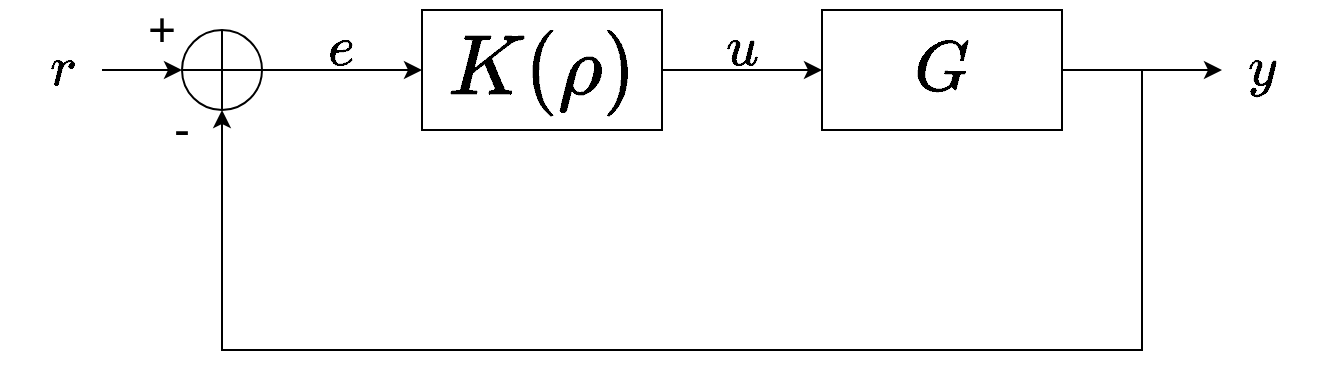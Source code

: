 <mxfile version="13.4.5" type="device"><diagram name="Page-1" id="7e0a89b8-554c-2b80-1dc8-d5c74ca68de4"><mxGraphModel dx="852" dy="494" grid="1" gridSize="10" guides="1" tooltips="1" connect="1" arrows="1" fold="1" page="1" pageScale="1" pageWidth="1100" pageHeight="850" background="#ffffff" math="1" shadow="0"><root><mxCell id="0"/><mxCell id="1" parent="0"/><mxCell id="3ZV7kM7fVkvnJnNrYBww-2" style="edgeStyle=orthogonalEdgeStyle;rounded=0;orthogonalLoop=1;jettySize=auto;html=1;entryX=0.5;entryY=1;entryDx=0;entryDy=0;entryPerimeter=0;" parent="1" source="6tqm29J843aVdE12hI8K-1" target="6tqm29J843aVdE12hI8K-2" edge="1"><mxGeometry relative="1" as="geometry"><mxPoint x="620" y="330" as="targetPoint"/><Array as="points"><mxPoint x="640" y="120"/><mxPoint x="640" y="260"/><mxPoint x="180" y="260"/></Array></mxGeometry></mxCell><mxCell id="6tqm29J843aVdE12hI8K-1" value="&lt;font style=&quot;font-size: 30px&quot;&gt;$$G$$&lt;/font&gt;" style="rounded=0;whiteSpace=wrap;html=1;" parent="1" vertex="1"><mxGeometry x="480" y="90" width="120" height="60" as="geometry"/></mxCell><mxCell id="3ZV7kM7fVkvnJnNrYBww-14" style="edgeStyle=orthogonalEdgeStyle;rounded=0;orthogonalLoop=1;jettySize=auto;html=1;entryX=0;entryY=0.5;entryDx=0;entryDy=0;" parent="1" source="6tqm29J843aVdE12hI8K-2" target="3ZV7kM7fVkvnJnNrYBww-3" edge="1"><mxGeometry relative="1" as="geometry"><mxPoint x="280" y="120" as="targetPoint"/></mxGeometry></mxCell><mxCell id="6tqm29J843aVdE12hI8K-2" value="" style="verticalLabelPosition=bottom;verticalAlign=top;html=1;shape=mxgraph.flowchart.summing_function;" parent="1" vertex="1"><mxGeometry x="160" y="100" width="40" height="40" as="geometry"/></mxCell><mxCell id="6tqm29J843aVdE12hI8K-13" value="" style="edgeStyle=orthogonalEdgeStyle;rounded=0;orthogonalLoop=1;jettySize=auto;html=1;" parent="1" source="6tqm29J843aVdE12hI8K-12" target="6tqm29J843aVdE12hI8K-2" edge="1"><mxGeometry relative="1" as="geometry"/></mxCell><mxCell id="6tqm29J843aVdE12hI8K-12" value="&lt;span style=&quot;font-size: 24px&quot;&gt;$$r$$&lt;/span&gt;" style="text;html=1;strokeColor=none;fillColor=none;align=center;verticalAlign=middle;whiteSpace=wrap;rounded=0;" parent="1" vertex="1"><mxGeometry x="80" y="110" width="40" height="20" as="geometry"/></mxCell><mxCell id="6tqm29J843aVdE12hI8K-16" value="&lt;font style=&quot;font-size: 24px&quot;&gt;+&lt;/font&gt;" style="text;html=1;strokeColor=none;fillColor=none;align=center;verticalAlign=middle;whiteSpace=wrap;rounded=0;" parent="1" vertex="1"><mxGeometry x="130" y="90" width="40" height="20" as="geometry"/></mxCell><mxCell id="6tqm29J843aVdE12hI8K-17" value="&lt;font style=&quot;font-size: 24px&quot;&gt;-&lt;/font&gt;" style="text;html=1;strokeColor=none;fillColor=none;align=center;verticalAlign=middle;whiteSpace=wrap;rounded=0;" parent="1" vertex="1"><mxGeometry x="140" y="140" width="40" height="20" as="geometry"/></mxCell><mxCell id="XE8uQ85OBNO9tf1OL8e2-5" value="" style="edgeStyle=orthogonalEdgeStyle;rounded=0;orthogonalLoop=1;jettySize=auto;html=1;exitX=1;exitY=0.5;exitDx=0;exitDy=0;" parent="1" source="3ZV7kM7fVkvnJnNrYBww-3" target="6tqm29J843aVdE12hI8K-1" edge="1"><mxGeometry relative="1" as="geometry"><mxPoint x="540" y="120" as="sourcePoint"/></mxGeometry></mxCell><mxCell id="3ZV7kM7fVkvnJnNrYBww-3" value="&lt;font style=&quot;font-size: 36px&quot;&gt;$$K(\rho)$$&lt;/font&gt;" style="rounded=0;whiteSpace=wrap;html=1;" parent="1" vertex="1"><mxGeometry x="280" y="90" width="120" height="60" as="geometry"/></mxCell><mxCell id="3ZV7kM7fVkvnJnNrYBww-8" value="&lt;span style=&quot;font-size: 24px&quot;&gt;$$e$$&lt;/span&gt;" style="text;html=1;strokeColor=none;fillColor=none;align=center;verticalAlign=middle;whiteSpace=wrap;rounded=0;" parent="1" vertex="1"><mxGeometry x="220" y="100" width="40" height="20" as="geometry"/></mxCell><mxCell id="3ZV7kM7fVkvnJnNrYBww-11" value="&lt;span style=&quot;font-size: 24px&quot;&gt;$$u$$&lt;/span&gt;" style="text;html=1;strokeColor=none;fillColor=none;align=center;verticalAlign=middle;whiteSpace=wrap;rounded=0;" parent="1" vertex="1"><mxGeometry x="420" y="100" width="40" height="20" as="geometry"/></mxCell><mxCell id="3ZV7kM7fVkvnJnNrYBww-12" value="&lt;span style=&quot;font-size: 24px&quot;&gt;$$y$$&lt;/span&gt;" style="text;html=1;strokeColor=none;fillColor=none;align=center;verticalAlign=middle;whiteSpace=wrap;rounded=0;" parent="1" vertex="1"><mxGeometry x="680" y="110" width="40" height="20" as="geometry"/></mxCell><mxCell id="uedjm-mC8y1MMUfmMEw7-2" style="edgeStyle=orthogonalEdgeStyle;rounded=0;orthogonalLoop=1;jettySize=auto;html=1;" edge="1" parent="1" source="6tqm29J843aVdE12hI8K-1" target="3ZV7kM7fVkvnJnNrYBww-12"><mxGeometry relative="1" as="geometry"><mxPoint x="710" y="120" as="targetPoint"/><mxPoint x="600" y="120" as="sourcePoint"/></mxGeometry></mxCell></root></mxGraphModel></diagram></mxfile>
